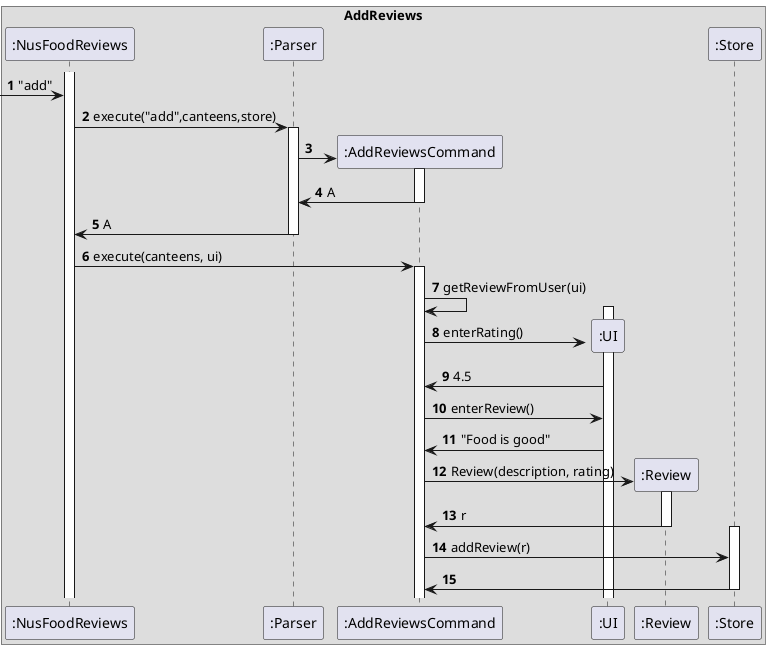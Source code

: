 @startuml
'https://plantuml.com/sequence-diagram

autonumber
box AddReviews

activate ":NusFoodReviews"
-> ":NusFoodReviews" : "add"

":NusFoodReviews"-> ":Parser": execute("add",canteens,store)
activate ":Parser"
create ":AddReviewsCommand"
":Parser" -> ":AddReviewsCommand"
activate ":AddReviewsCommand"
":AddReviewsCommand" -> ":Parser" : A
deactivate ":AddReviewsCommand"
":Parser" -> ":NusFoodReviews": A
deactivate ":Parser"
":NusFoodReviews" -> ":AddReviewsCommand" : execute(canteens, ui)
activate ":AddReviewsCommand"
":AddReviewsCommand" -> ":AddReviewsCommand" : getReviewFromUser(ui)
create ":UI"
activate ":UI"
":AddReviewsCommand" -> ":UI": enterRating()
":UI" -> ":AddReviewsCommand": 4.5
":AddReviewsCommand" -> ":UI": enterReview()
":UI" -> ":AddReviewsCommand": "Food is good"
create ":Review"
":AddReviewsCommand" -> ":Review" : Review(description, rating)
activate ":Review"
":Review" -> ":AddReviewsCommand" : r
deactivate ":Review"
activate ":Store"
":AddReviewsCommand" -> ":Store" : addReview(r)
":Store" -> ":AddReviewsCommand"
deactivate ":Store"
'->":AddReviewsCommand": execute(canteens,ui)
'activate ":AddReviewsCommand"
'alt canteens.size()>0
'    activate ":Store"
'    ":Store"-->":AddReviewsCommand":store
'    deactivate ":Store"
'    ":AddReviewsCommand"->":Store":getReviews()
'    activate ":Store"
'    ":Store"-->":AddReviewsCommand":reviews
'    deactivate ":Store"
'    ":AddReviewsCommand"->":Store":getAverageRating()
'    activate ":Store"
'    ":Store"-->":AddReviewsCommand":averageRating
'    deactivate ":Store"
'    ":AddReviewsCommand"->":Store":getStoreName()
'    activate ":Store"
'    ":Store"-->":AddReviewsCommand":storeName
'    deactivate ":Store"
'    ":AddReviewsCommand"->":Ui":showReviews(storeName, reviews,averageRating)
'    activate ":Ui"
'    ":Ui"-->":AddReviewsCommand"
'    deactivate ":Ui"
'    ":AddReviewsCommand"->":Ui":showDeleteReview()
'    activate ":Ui"
'    ":Ui"-->":DeleteReviewsCommand"
'    deactivate ":Ui"
'    ":DeleteReviewsCommand"->":Ui":readCommand()
'    activate ":Ui"
'    ":Ui"-->":DeleteReviewsCommand":line
'    deactivate ":Ui"
'    alt line.equals("cancel")
'    ":DeleteReviewsCommand"->":Ui":showReviewNotDeleted
'    activate ":Ui"
'    ":Ui"-->":DeleteReviewsCommand"
'    deactivate ":Ui"
'    end
'    ":DeleteReviewsCommand"->":Store":deleteReview(reviewIndex)
'    activate ":Store"
'    ":Store"-->":DeleteReviewsCommand"
'    deactivate ":Store"
'    ":DeleteReviewsCommand"->":Ui":reviewDeleted()
'    activate ":Ui"
'    ":Ui"-->":DeleteReviewsCommand"
'    deactivate ":Ui"
'    ":DeleteReviewsCommand"->":Storage":save()
'    activate ":Storage"
'    ":Storage"-->":DeleteReviewsCommand"
'    deactivate ":Storage"
'    <--":DeleteReviewsCommand"
'end
'deactivate ":DeleteReviewsCommand"
@enduml